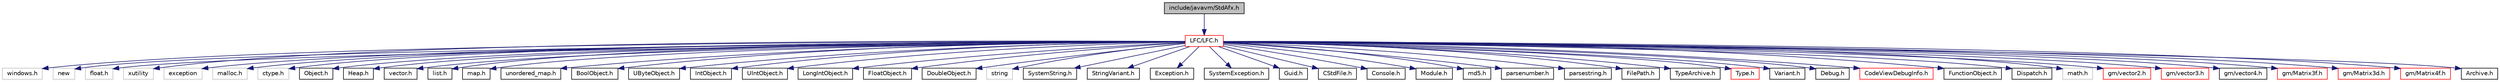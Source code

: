 digraph G
{
  edge [fontname="Helvetica",fontsize="10",labelfontname="Helvetica",labelfontsize="10"];
  node [fontname="Helvetica",fontsize="10",shape=record];
  Node1 [label="include/javavm/StdAfx.h",height=0.2,width=0.4,color="black", fillcolor="grey75", style="filled" fontcolor="black"];
  Node1 -> Node2 [color="midnightblue",fontsize="10",style="solid",fontname="Helvetica"];
  Node2 [label="LFC/LFC.h",height=0.2,width=0.4,color="red", fillcolor="white", style="filled",URL="$_l_f_c_8h.html"];
  Node2 -> Node3 [color="midnightblue",fontsize="10",style="solid",fontname="Helvetica"];
  Node3 [label="windows.h",height=0.2,width=0.4,color="grey75", fillcolor="white", style="filled"];
  Node2 -> Node4 [color="midnightblue",fontsize="10",style="solid",fontname="Helvetica"];
  Node4 [label="new",height=0.2,width=0.4,color="grey75", fillcolor="white", style="filled"];
  Node2 -> Node5 [color="midnightblue",fontsize="10",style="solid",fontname="Helvetica"];
  Node5 [label="float.h",height=0.2,width=0.4,color="grey75", fillcolor="white", style="filled"];
  Node2 -> Node6 [color="midnightblue",fontsize="10",style="solid",fontname="Helvetica"];
  Node6 [label="xutility",height=0.2,width=0.4,color="grey75", fillcolor="white", style="filled"];
  Node2 -> Node7 [color="midnightblue",fontsize="10",style="solid",fontname="Helvetica"];
  Node7 [label="exception",height=0.2,width=0.4,color="grey75", fillcolor="white", style="filled"];
  Node2 -> Node8 [color="midnightblue",fontsize="10",style="solid",fontname="Helvetica"];
  Node8 [label="malloc.h",height=0.2,width=0.4,color="grey75", fillcolor="white", style="filled"];
  Node2 -> Node9 [color="midnightblue",fontsize="10",style="solid",fontname="Helvetica"];
  Node9 [label="ctype.h",height=0.2,width=0.4,color="grey75", fillcolor="white", style="filled"];
  Node2 -> Node10 [color="midnightblue",fontsize="10",style="solid",fontname="Helvetica"];
  Node10 [label="Object.h",height=0.2,width=0.4,color="black", fillcolor="white", style="filled",URL="$_object_8h.html"];
  Node2 -> Node11 [color="midnightblue",fontsize="10",style="solid",fontname="Helvetica"];
  Node11 [label="Heap.h",height=0.2,width=0.4,color="black", fillcolor="white", style="filled",URL="$_heap_8h.html"];
  Node2 -> Node12 [color="midnightblue",fontsize="10",style="solid",fontname="Helvetica"];
  Node12 [label="vector.h",height=0.2,width=0.4,color="black", fillcolor="white", style="filled",URL="$vector_8h.html"];
  Node2 -> Node13 [color="midnightblue",fontsize="10",style="solid",fontname="Helvetica"];
  Node13 [label="list.h",height=0.2,width=0.4,color="black", fillcolor="white", style="filled",URL="$list_8h.html"];
  Node2 -> Node14 [color="midnightblue",fontsize="10",style="solid",fontname="Helvetica"];
  Node14 [label="map.h",height=0.2,width=0.4,color="black", fillcolor="white", style="filled",URL="$map_8h.html"];
  Node2 -> Node15 [color="midnightblue",fontsize="10",style="solid",fontname="Helvetica"];
  Node15 [label="unordered_map.h",height=0.2,width=0.4,color="black", fillcolor="white", style="filled",URL="$unordered__map_8h.html"];
  Node2 -> Node16 [color="midnightblue",fontsize="10",style="solid",fontname="Helvetica"];
  Node16 [label="BoolObject.h",height=0.2,width=0.4,color="black", fillcolor="white", style="filled",URL="$_bool_object_8h.html"];
  Node2 -> Node17 [color="midnightblue",fontsize="10",style="solid",fontname="Helvetica"];
  Node17 [label="UByteObject.h",height=0.2,width=0.4,color="black", fillcolor="white", style="filled",URL="$_u_byte_object_8h.html"];
  Node2 -> Node18 [color="midnightblue",fontsize="10",style="solid",fontname="Helvetica"];
  Node18 [label="IntObject.h",height=0.2,width=0.4,color="black", fillcolor="white", style="filled",URL="$_int_object_8h.html"];
  Node2 -> Node19 [color="midnightblue",fontsize="10",style="solid",fontname="Helvetica"];
  Node19 [label="UIntObject.h",height=0.2,width=0.4,color="black", fillcolor="white", style="filled",URL="$_u_int_object_8h.html"];
  Node2 -> Node20 [color="midnightblue",fontsize="10",style="solid",fontname="Helvetica"];
  Node20 [label="LongIntObject.h",height=0.2,width=0.4,color="black", fillcolor="white", style="filled",URL="$_long_int_object_8h.html"];
  Node2 -> Node21 [color="midnightblue",fontsize="10",style="solid",fontname="Helvetica"];
  Node21 [label="FloatObject.h",height=0.2,width=0.4,color="black", fillcolor="white", style="filled",URL="$_float_object_8h.html"];
  Node2 -> Node22 [color="midnightblue",fontsize="10",style="solid",fontname="Helvetica"];
  Node22 [label="DoubleObject.h",height=0.2,width=0.4,color="black", fillcolor="white", style="filled",URL="$_double_object_8h.html"];
  Node2 -> Node23 [color="midnightblue",fontsize="10",style="solid",fontname="Helvetica"];
  Node23 [label="string",height=0.2,width=0.4,color="grey75", fillcolor="white", style="filled"];
  Node2 -> Node24 [color="midnightblue",fontsize="10",style="solid",fontname="Helvetica"];
  Node24 [label="SystemString.h",height=0.2,width=0.4,color="black", fillcolor="white", style="filled",URL="$_system_string_8h.html"];
  Node2 -> Node25 [color="midnightblue",fontsize="10",style="solid",fontname="Helvetica"];
  Node25 [label="StringVariant.h",height=0.2,width=0.4,color="black", fillcolor="white", style="filled",URL="$_string_variant_8h.html"];
  Node2 -> Node26 [color="midnightblue",fontsize="10",style="solid",fontname="Helvetica"];
  Node26 [label="Exception.h",height=0.2,width=0.4,color="black", fillcolor="white", style="filled",URL="$_exception_8h.html"];
  Node2 -> Node27 [color="midnightblue",fontsize="10",style="solid",fontname="Helvetica"];
  Node27 [label="SystemException.h",height=0.2,width=0.4,color="black", fillcolor="white", style="filled",URL="$_system_exception_8h.html"];
  Node2 -> Node28 [color="midnightblue",fontsize="10",style="solid",fontname="Helvetica"];
  Node28 [label="Guid.h",height=0.2,width=0.4,color="black", fillcolor="white", style="filled",URL="$_guid_8h.html"];
  Node2 -> Node29 [color="midnightblue",fontsize="10",style="solid",fontname="Helvetica"];
  Node29 [label="CStdFile.h",height=0.2,width=0.4,color="black", fillcolor="white", style="filled",URL="$_c_std_file_8h.html"];
  Node2 -> Node30 [color="midnightblue",fontsize="10",style="solid",fontname="Helvetica"];
  Node30 [label="Console.h",height=0.2,width=0.4,color="black", fillcolor="white", style="filled",URL="$_console_8h.html"];
  Node2 -> Node31 [color="midnightblue",fontsize="10",style="solid",fontname="Helvetica"];
  Node31 [label="Module.h",height=0.2,width=0.4,color="black", fillcolor="white", style="filled",URL="$_module_8h.html"];
  Node2 -> Node32 [color="midnightblue",fontsize="10",style="solid",fontname="Helvetica"];
  Node32 [label="md5.h",height=0.2,width=0.4,color="black", fillcolor="white", style="filled",URL="$md5_8h.html"];
  Node2 -> Node33 [color="midnightblue",fontsize="10",style="solid",fontname="Helvetica"];
  Node33 [label="parsenumber.h",height=0.2,width=0.4,color="black", fillcolor="white", style="filled",URL="$parsenumber_8h.html"];
  Node2 -> Node34 [color="midnightblue",fontsize="10",style="solid",fontname="Helvetica"];
  Node34 [label="parsestring.h",height=0.2,width=0.4,color="black", fillcolor="white", style="filled",URL="$parsestring_8h.html"];
  Node2 -> Node35 [color="midnightblue",fontsize="10",style="solid",fontname="Helvetica"];
  Node35 [label="FilePath.h",height=0.2,width=0.4,color="black", fillcolor="white", style="filled",URL="$_file_path_8h.html"];
  Node2 -> Node36 [color="midnightblue",fontsize="10",style="solid",fontname="Helvetica"];
  Node36 [label="TypeArchive.h",height=0.2,width=0.4,color="black", fillcolor="white", style="filled",URL="$_type_archive_8h.html"];
  Node2 -> Node37 [color="midnightblue",fontsize="10",style="solid",fontname="Helvetica"];
  Node37 [label="Type.h",height=0.2,width=0.4,color="red", fillcolor="white", style="filled",URL="$_type_8h.html"];
  Node2 -> Node38 [color="midnightblue",fontsize="10",style="solid",fontname="Helvetica"];
  Node38 [label="Variant.h",height=0.2,width=0.4,color="black", fillcolor="white", style="filled",URL="$_variant_8h.html"];
  Node2 -> Node39 [color="midnightblue",fontsize="10",style="solid",fontname="Helvetica"];
  Node39 [label="Debug.h",height=0.2,width=0.4,color="black", fillcolor="white", style="filled",URL="$_debug_8h.html"];
  Node2 -> Node40 [color="midnightblue",fontsize="10",style="solid",fontname="Helvetica"];
  Node40 [label="CodeViewDebugInfo.h",height=0.2,width=0.4,color="red", fillcolor="white", style="filled",URL="$_code_view_debug_info_8h.html"];
  Node2 -> Node41 [color="midnightblue",fontsize="10",style="solid",fontname="Helvetica"];
  Node41 [label="FunctionObject.h",height=0.2,width=0.4,color="black", fillcolor="white", style="filled",URL="$_function_object_8h.html"];
  Node2 -> Node42 [color="midnightblue",fontsize="10",style="solid",fontname="Helvetica"];
  Node42 [label="Dispatch.h",height=0.2,width=0.4,color="black", fillcolor="white", style="filled",URL="$_dispatch_8h.html"];
  Node2 -> Node43 [color="midnightblue",fontsize="10",style="solid",fontname="Helvetica"];
  Node43 [label="math.h",height=0.2,width=0.4,color="grey75", fillcolor="white", style="filled"];
  Node2 -> Node44 [color="midnightblue",fontsize="10",style="solid",fontname="Helvetica"];
  Node44 [label="gm/vector2.h",height=0.2,width=0.4,color="red", fillcolor="white", style="filled",URL="$vector2_8h.html"];
  Node2 -> Node45 [color="midnightblue",fontsize="10",style="solid",fontname="Helvetica"];
  Node45 [label="gm/vector3.h",height=0.2,width=0.4,color="red", fillcolor="white", style="filled",URL="$vector3_8h.html"];
  Node2 -> Node46 [color="midnightblue",fontsize="10",style="solid",fontname="Helvetica"];
  Node46 [label="gm/vector4.h",height=0.2,width=0.4,color="black", fillcolor="white", style="filled",URL="$vector4_8h.html"];
  Node2 -> Node47 [color="midnightblue",fontsize="10",style="solid",fontname="Helvetica"];
  Node47 [label="gm/Matrix3f.h",height=0.2,width=0.4,color="red", fillcolor="white", style="filled",URL="$_matrix3f_8h.html"];
  Node2 -> Node48 [color="midnightblue",fontsize="10",style="solid",fontname="Helvetica"];
  Node48 [label="gm/Matrix3d.h",height=0.2,width=0.4,color="red", fillcolor="white", style="filled",URL="$_matrix3d_8h.html"];
  Node2 -> Node49 [color="midnightblue",fontsize="10",style="solid",fontname="Helvetica"];
  Node49 [label="gm/Matrix4f.h",height=0.2,width=0.4,color="red", fillcolor="white", style="filled",URL="$_matrix4f_8h.html"];
  Node2 -> Node50 [color="midnightblue",fontsize="10",style="solid",fontname="Helvetica"];
  Node50 [label="Archive.h",height=0.2,width=0.4,color="black", fillcolor="white", style="filled",URL="$_archive_8h.html"];
}
